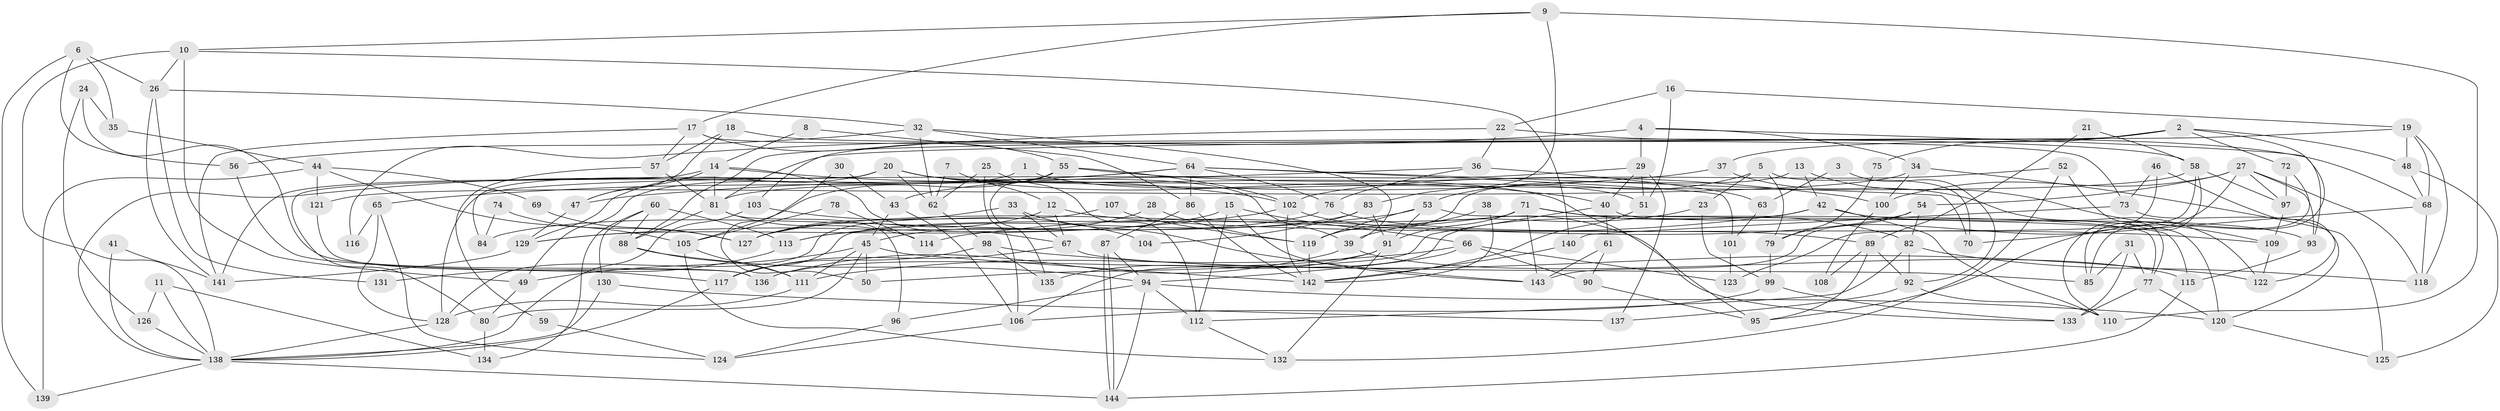 // coarse degree distribution, {4: 0.23655913978494625, 7: 0.13978494623655913, 3: 0.20430107526881722, 6: 0.07526881720430108, 5: 0.13978494623655913, 8: 0.08602150537634409, 10: 0.010752688172043012, 2: 0.08602150537634409, 12: 0.010752688172043012, 13: 0.010752688172043012}
// Generated by graph-tools (version 1.1) at 2025/41/03/06/25 10:41:55]
// undirected, 144 vertices, 288 edges
graph export_dot {
graph [start="1"]
  node [color=gray90,style=filled];
  1;
  2;
  3;
  4;
  5;
  6;
  7;
  8;
  9;
  10;
  11;
  12;
  13;
  14;
  15;
  16;
  17;
  18;
  19;
  20;
  21;
  22;
  23;
  24;
  25;
  26;
  27;
  28;
  29;
  30;
  31;
  32;
  33;
  34;
  35;
  36;
  37;
  38;
  39;
  40;
  41;
  42;
  43;
  44;
  45;
  46;
  47;
  48;
  49;
  50;
  51;
  52;
  53;
  54;
  55;
  56;
  57;
  58;
  59;
  60;
  61;
  62;
  63;
  64;
  65;
  66;
  67;
  68;
  69;
  70;
  71;
  72;
  73;
  74;
  75;
  76;
  77;
  78;
  79;
  80;
  81;
  82;
  83;
  84;
  85;
  86;
  87;
  88;
  89;
  90;
  91;
  92;
  93;
  94;
  95;
  96;
  97;
  98;
  99;
  100;
  101;
  102;
  103;
  104;
  105;
  106;
  107;
  108;
  109;
  110;
  111;
  112;
  113;
  114;
  115;
  116;
  117;
  118;
  119;
  120;
  121;
  122;
  123;
  124;
  125;
  126;
  127;
  128;
  129;
  130;
  131;
  132;
  133;
  134;
  135;
  136;
  137;
  138;
  139;
  140;
  141;
  142;
  143;
  144;
  1 -- 49;
  1 -- 51;
  2 -- 48;
  2 -- 88;
  2 -- 37;
  2 -- 72;
  2 -- 75;
  2 -- 85;
  3 -- 63;
  3 -- 92;
  4 -- 93;
  4 -- 29;
  4 -- 34;
  4 -- 116;
  5 -- 23;
  5 -- 53;
  5 -- 70;
  5 -- 79;
  6 -- 35;
  6 -- 26;
  6 -- 56;
  6 -- 139;
  7 -- 62;
  7 -- 12;
  8 -- 14;
  8 -- 86;
  9 -- 17;
  9 -- 10;
  9 -- 83;
  9 -- 110;
  10 -- 26;
  10 -- 138;
  10 -- 49;
  10 -- 140;
  11 -- 134;
  11 -- 138;
  11 -- 126;
  12 -- 109;
  12 -- 67;
  12 -- 127;
  13 -- 119;
  13 -- 42;
  13 -- 109;
  14 -- 141;
  14 -- 67;
  14 -- 47;
  14 -- 81;
  14 -- 102;
  15 -- 129;
  15 -- 143;
  15 -- 66;
  15 -- 112;
  16 -- 19;
  16 -- 22;
  16 -- 51;
  17 -- 55;
  17 -- 57;
  17 -- 73;
  17 -- 141;
  18 -- 47;
  18 -- 58;
  18 -- 57;
  19 -- 81;
  19 -- 68;
  19 -- 48;
  19 -- 118;
  20 -- 40;
  20 -- 62;
  20 -- 39;
  20 -- 80;
  20 -- 84;
  20 -- 95;
  20 -- 129;
  21 -- 58;
  21 -- 89;
  22 -- 68;
  22 -- 36;
  22 -- 103;
  23 -- 39;
  23 -- 99;
  24 -- 126;
  24 -- 136;
  24 -- 35;
  25 -- 112;
  25 -- 106;
  25 -- 62;
  26 -- 141;
  26 -- 32;
  26 -- 131;
  27 -- 118;
  27 -- 97;
  27 -- 54;
  27 -- 93;
  27 -- 95;
  27 -- 100;
  28 -- 119;
  28 -- 45;
  29 -- 51;
  29 -- 40;
  29 -- 43;
  29 -- 137;
  30 -- 50;
  30 -- 43;
  31 -- 77;
  31 -- 85;
  31 -- 133;
  32 -- 39;
  32 -- 56;
  32 -- 62;
  32 -- 64;
  33 -- 67;
  33 -- 127;
  33 -- 143;
  34 -- 100;
  34 -- 121;
  34 -- 125;
  35 -- 44;
  36 -- 76;
  36 -- 128;
  36 -- 63;
  37 -- 47;
  37 -- 122;
  38 -- 142;
  38 -- 119;
  39 -- 115;
  39 -- 136;
  40 -- 120;
  40 -- 61;
  40 -- 50;
  41 -- 138;
  41 -- 141;
  42 -- 106;
  42 -- 93;
  42 -- 110;
  42 -- 114;
  43 -- 45;
  43 -- 106;
  44 -- 139;
  44 -- 105;
  44 -- 69;
  44 -- 121;
  45 -- 111;
  45 -- 80;
  45 -- 49;
  45 -- 50;
  45 -- 142;
  46 -- 122;
  46 -- 73;
  46 -- 143;
  47 -- 129;
  48 -- 125;
  48 -- 68;
  49 -- 80;
  51 -- 142;
  52 -- 102;
  52 -- 77;
  52 -- 132;
  53 -- 113;
  53 -- 91;
  53 -- 77;
  53 -- 119;
  54 -- 82;
  54 -- 79;
  54 -- 127;
  55 -- 105;
  55 -- 135;
  55 -- 100;
  55 -- 102;
  56 -- 117;
  57 -- 81;
  57 -- 59;
  58 -- 81;
  58 -- 110;
  58 -- 97;
  58 -- 123;
  59 -- 124;
  60 -- 130;
  60 -- 88;
  60 -- 113;
  60 -- 134;
  61 -- 90;
  61 -- 143;
  62 -- 98;
  63 -- 101;
  64 -- 86;
  64 -- 65;
  64 -- 70;
  64 -- 76;
  64 -- 101;
  64 -- 138;
  65 -- 124;
  65 -- 116;
  65 -- 128;
  66 -- 94;
  66 -- 90;
  66 -- 111;
  66 -- 123;
  67 -- 85;
  67 -- 117;
  68 -- 70;
  68 -- 118;
  69 -- 127;
  71 -- 91;
  71 -- 143;
  71 -- 82;
  71 -- 115;
  71 -- 117;
  72 -- 97;
  72 -- 85;
  73 -- 140;
  73 -- 120;
  74 -- 127;
  74 -- 84;
  75 -- 79;
  76 -- 89;
  76 -- 84;
  77 -- 133;
  77 -- 120;
  78 -- 114;
  78 -- 105;
  79 -- 99;
  80 -- 134;
  81 -- 88;
  81 -- 96;
  81 -- 114;
  82 -- 118;
  82 -- 92;
  82 -- 112;
  83 -- 91;
  83 -- 104;
  83 -- 113;
  86 -- 142;
  86 -- 87;
  87 -- 94;
  87 -- 144;
  87 -- 144;
  88 -- 94;
  88 -- 111;
  89 -- 95;
  89 -- 92;
  89 -- 108;
  90 -- 95;
  91 -- 132;
  91 -- 136;
  91 -- 135;
  92 -- 110;
  92 -- 137;
  93 -- 115;
  94 -- 120;
  94 -- 112;
  94 -- 96;
  94 -- 144;
  96 -- 124;
  97 -- 109;
  98 -- 117;
  98 -- 122;
  98 -- 135;
  99 -- 133;
  99 -- 106;
  100 -- 108;
  101 -- 123;
  102 -- 129;
  102 -- 133;
  102 -- 142;
  103 -- 138;
  103 -- 104;
  105 -- 132;
  105 -- 111;
  106 -- 124;
  107 -- 128;
  107 -- 119;
  109 -- 122;
  111 -- 128;
  112 -- 132;
  113 -- 131;
  115 -- 144;
  117 -- 138;
  119 -- 142;
  120 -- 125;
  121 -- 136;
  126 -- 138;
  128 -- 138;
  129 -- 141;
  130 -- 137;
  130 -- 138;
  138 -- 144;
  138 -- 139;
  140 -- 142;
}
